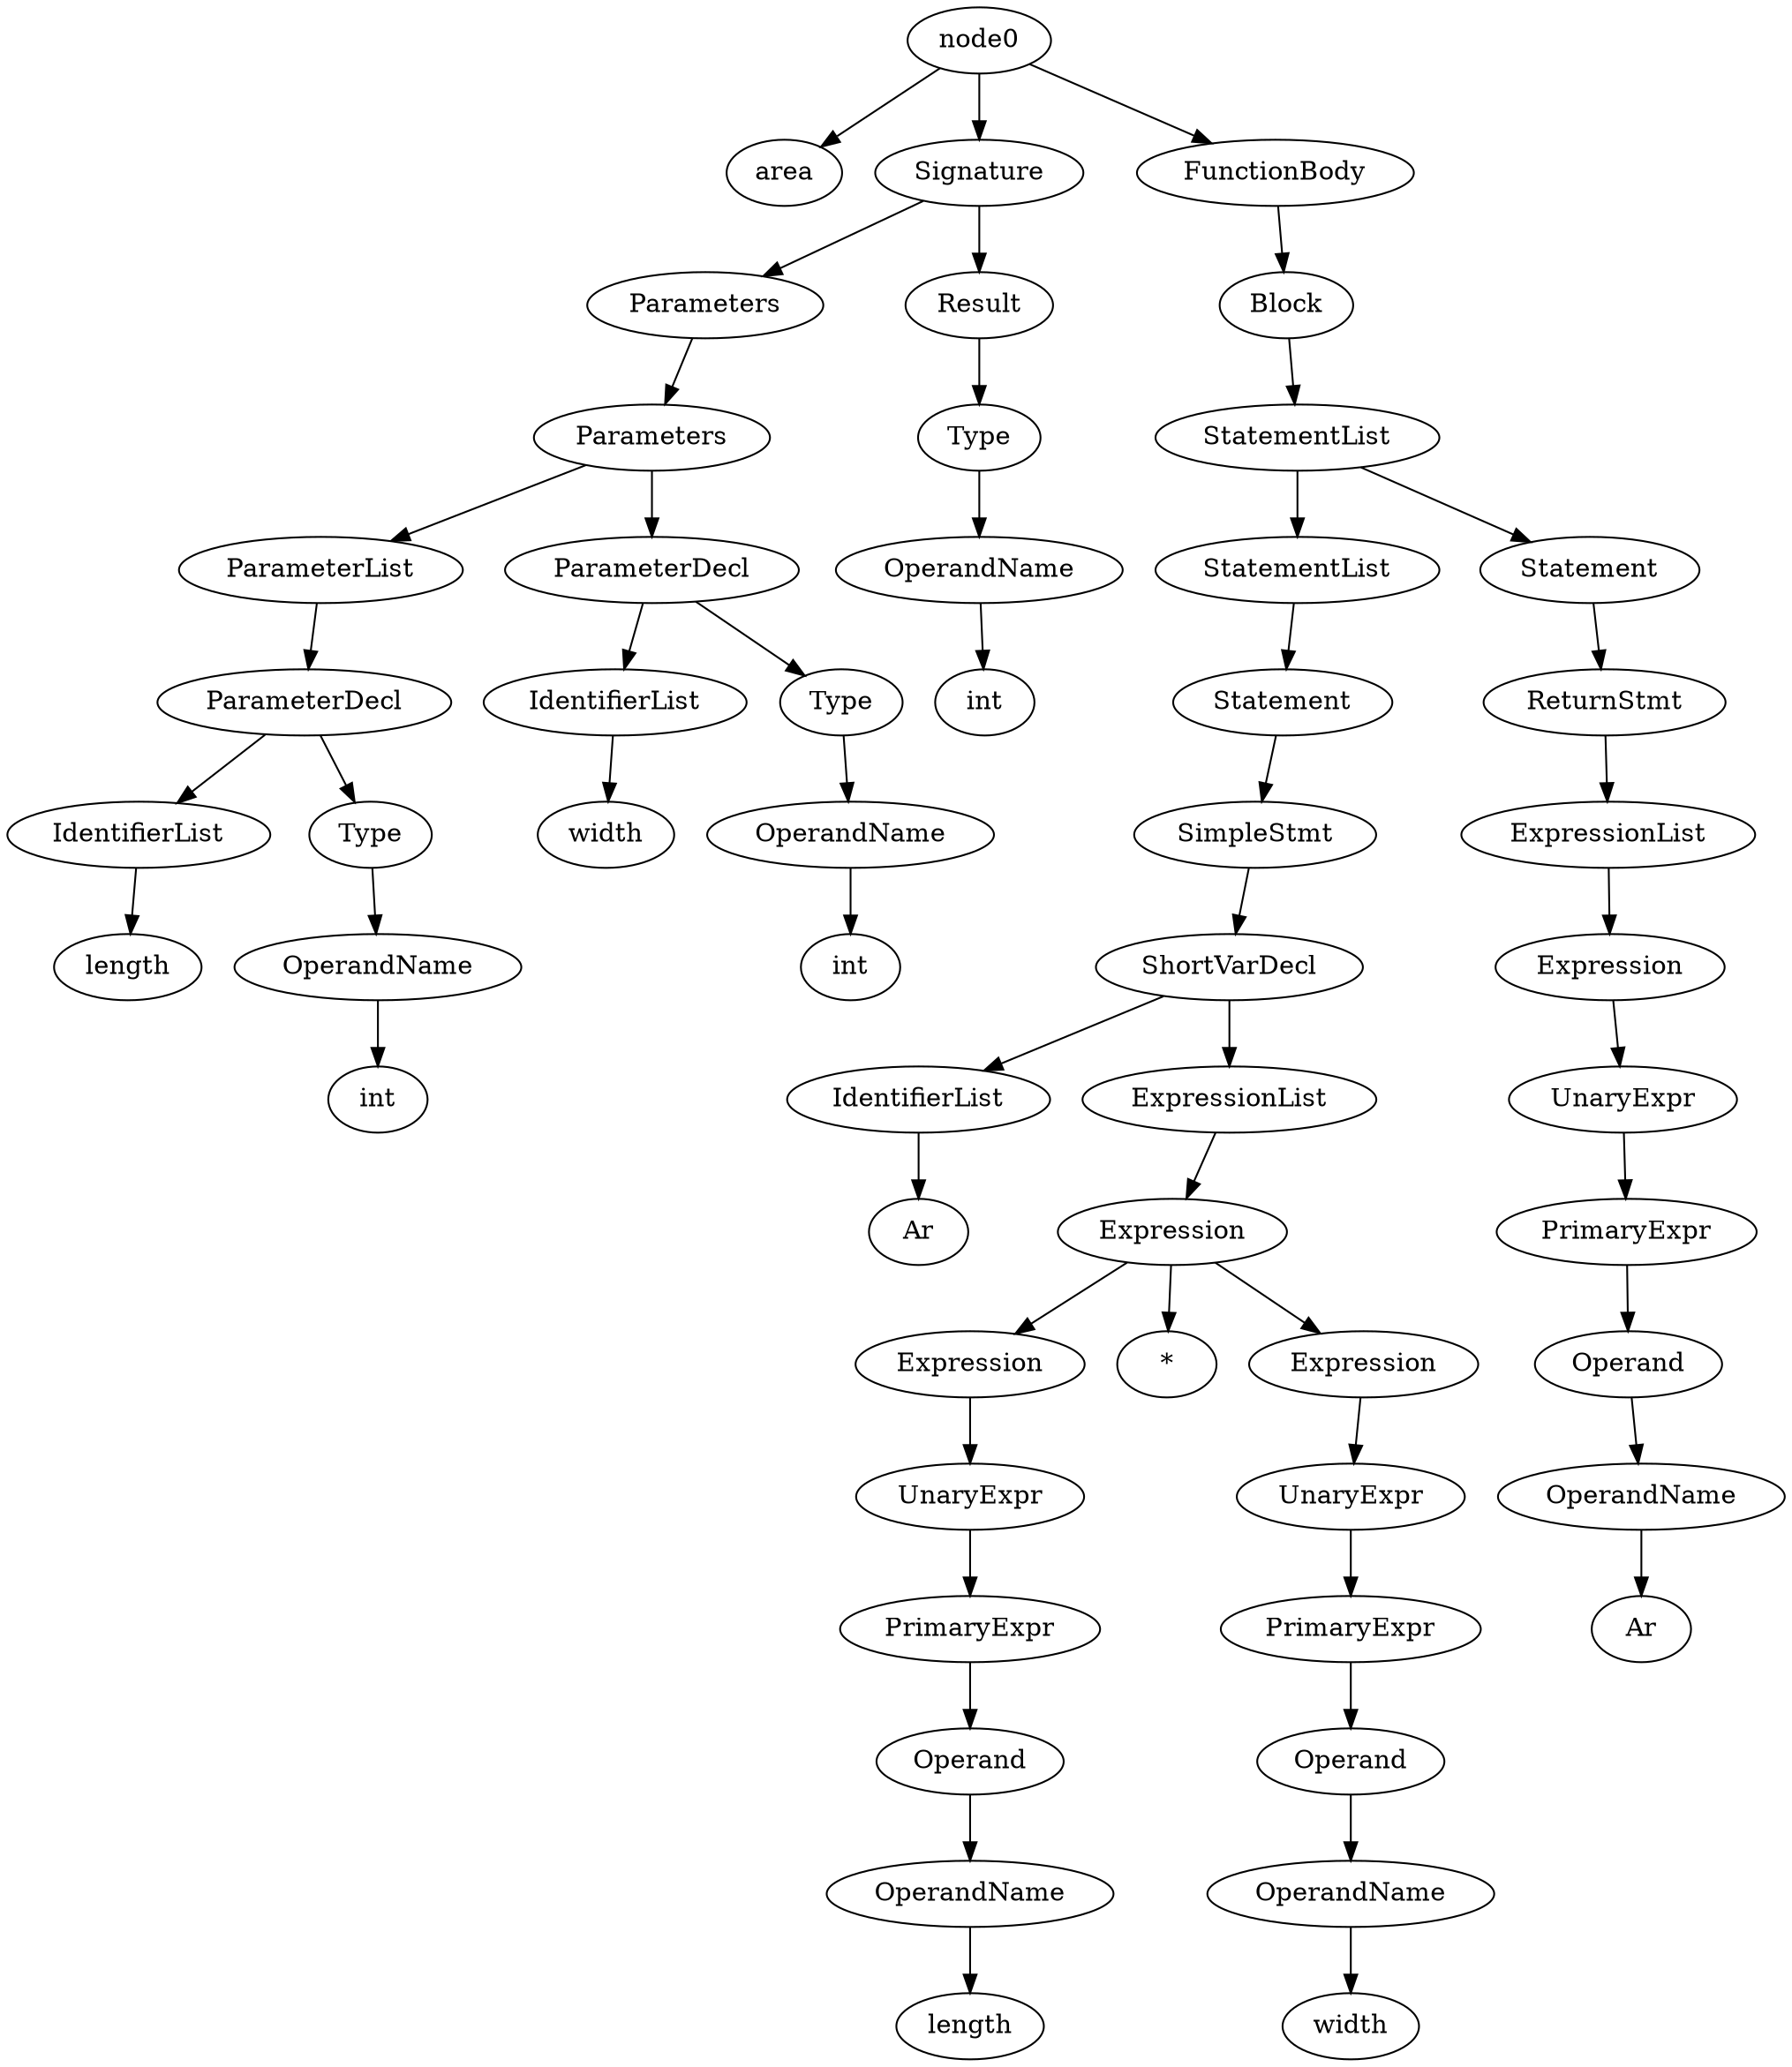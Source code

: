 digraph G {
node1[label="area"];
node2[label="Signature"];
node3[label="Parameters"];
node4[label="Parameters"];
node5[label="ParameterList"];
node6[label="ParameterDecl"];
node7[label="IdentifierList"];
node8[label="length"];
node9[label="Type"];
node10[label="OperandName"];
node11[label="int"];
node12[label="ParameterDecl"];
node13[label="IdentifierList"];
node14[label="width"];
node15[label="Type"];
node16[label="OperandName"];
node17[label="int"];
node18[label="Result"];
node19[label="Type"];
node20[label="OperandName"];
node21[label="int"];
node22[label="FunctionBody"];
node23[label="Block"];
node24[label="StatementList"];
node25[label="StatementList"];
node26[label="Statement"];
node27[label="SimpleStmt"];
node28[label="ShortVarDecl"];
node29[label="IdentifierList"];
node30[label="Ar"];
node31[label="ExpressionList"];
node32[label="Expression"];
node33[label="Expression"];
node34[label="UnaryExpr"];
node35[label="PrimaryExpr"];
node36[label="Operand"];
node37[label="OperandName"];
node38[label="length"];
node39[label="*"];
node40[label="Expression"];
node41[label="UnaryExpr"];
node42[label="PrimaryExpr"];
node43[label="Operand"];
node44[label="OperandName"];
node45[label="width"];
node46[label="Statement"];
node47[label="ReturnStmt"];
node48[label="ExpressionList"];
node49[label="Expression"];
node50[label="UnaryExpr"];
node51[label="PrimaryExpr"];
node52[label="Operand"];
node53[label="OperandName"];
node54[label="Ar"];


"node0"->"node1";
"node0"->"node2";
"node2"->"node3";
"node3"->"node4";
"node4"->"node5";
"node5"->"node6";
"node6"->"node7";
"node7"->"node8";
"node6"->"node9";
"node9"->"node10";
"node10"->"node11";
"node4"->"node12";
"node12"->"node13";
"node13"->"node14";
"node12"->"node15";
"node15"->"node16";
"node16"->"node17";
"node2"->"node18";
"node18"->"node19";
"node19"->"node20";
"node20"->"node21";
"node0"->"node22";
"node22"->"node23";
"node23"->"node24";
"node24"->"node25";
"node25"->"node26";
"node26"->"node27";
"node27"->"node28";
"node28"->"node29";
"node29"->"node30";
"node28"->"node31";
"node31"->"node32";
"node32"->"node33";
"node33"->"node34";
"node34"->"node35";
"node35"->"node36";
"node36"->"node37";
"node37"->"node38";
"node32"->"node39";
"node32"->"node40";
"node40"->"node41";
"node41"->"node42";
"node42"->"node43";
"node43"->"node44";
"node44"->"node45";
"node24"->"node46";
"node46"->"node47";
"node47"->"node48";
"node48"->"node49";
"node49"->"node50";
"node50"->"node51";
"node51"->"node52";
"node52"->"node53";
"node53"->"node54";

}